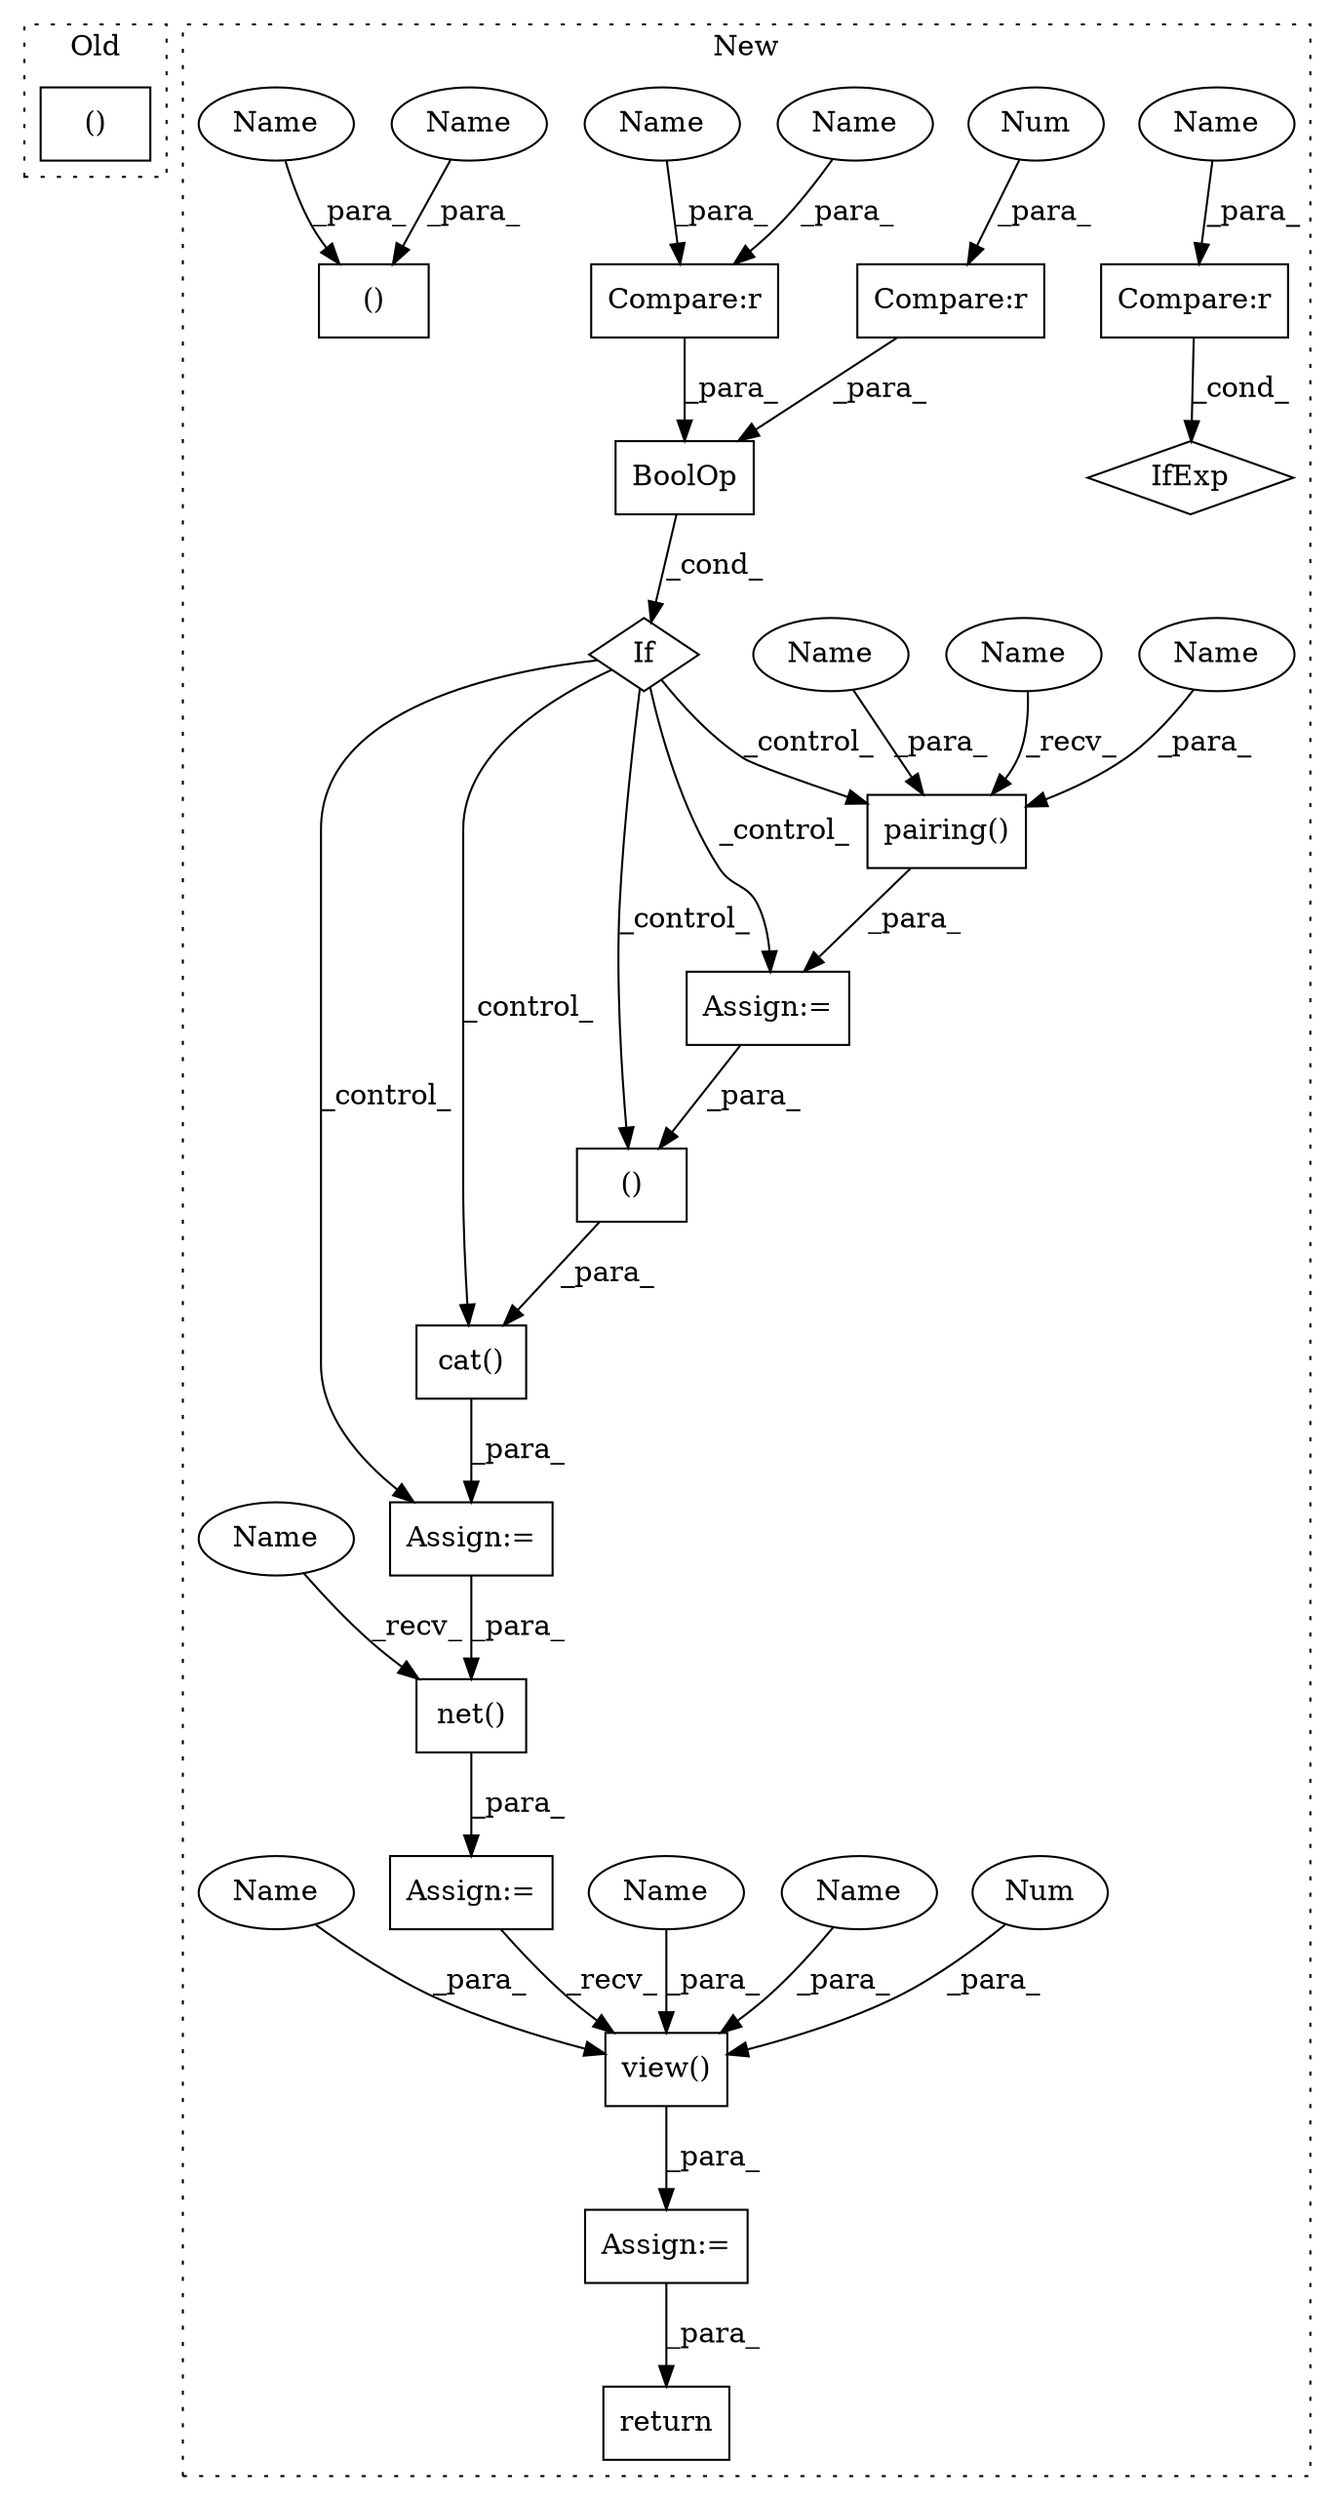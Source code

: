 digraph G {
subgraph cluster0 {
1 [label="()" a="54" s="4018" l="9" shape="box"];
label = "Old";
style="dotted";
}
subgraph cluster1 {
2 [label="net()" a="75" s="6136,6146" l="9,1" shape="box"];
3 [label="()" a="54" s="6080" l="3" shape="box"];
4 [label="If" a="96" s="5891,5934" l="3,14" shape="diamond"];
5 [label="pairing()" a="75" s="5957,5984" l="13,36" shape="box"];
6 [label="Compare:r" a="40" s="5894" l="17" shape="box"];
7 [label="Num" a="76" s="5910" l="1" shape="ellipse"];
8 [label="Compare:r" a="40" s="5916" l="18" shape="box"];
9 [label="view()" a="75" s="6160,6178" l="7,1" shape="box"];
10 [label="BoolOp" a="72" s="5894" l="40" shape="box"];
11 [label="cat()" a="75" s="6063,6084" l="10,8" shape="box"];
12 [label="Num" a="76" s="6176" l="2" shape="ellipse"];
13 [label="Assign:=" a="68" s="6157" l="3" shape="box"];
14 [label="Assign:=" a="68" s="5954" l="3" shape="box"];
15 [label="Assign:=" a="68" s="6133" l="3" shape="box"];
16 [label="Assign:=" a="68" s="6060" l="3" shape="box"];
17 [label="Compare:r" a="40" s="5713" l="11" shape="box"];
18 [label="IfExp" a="51" s="5709,5724" l="4,6" shape="diamond"];
19 [label="return" a="93" s="6208" l="7" shape="box"];
20 [label="()" a="54" s="5782" l="6" shape="box"];
21 [label="Name" a="87" s="5916" l="6" shape="ellipse"];
22 [label="Name" a="87" s="5970" l="6" shape="ellipse"];
23 [label="Name" a="87" s="5978" l="6" shape="ellipse"];
24 [label="Name" a="87" s="5720" l="4" shape="ellipse"];
25 [label="Name" a="87" s="5930" l="4" shape="ellipse"];
26 [label="Name" a="87" s="5784" l="1" shape="ellipse"];
27 [label="Name" a="87" s="6173" l="1" shape="ellipse"];
28 [label="Name" a="87" s="6170" l="1" shape="ellipse"];
29 [label="Name" a="87" s="5957" l="4" shape="ellipse"];
30 [label="Name" a="87" s="6136" l="4" shape="ellipse"];
31 [label="Name" a="87" s="5781" l="1" shape="ellipse"];
32 [label="Name" a="87" s="6167" l="1" shape="ellipse"];
label = "New";
style="dotted";
}
2 -> 15 [label="_para_"];
3 -> 11 [label="_para_"];
4 -> 16 [label="_control_"];
4 -> 3 [label="_control_"];
4 -> 5 [label="_control_"];
4 -> 11 [label="_control_"];
4 -> 14 [label="_control_"];
5 -> 14 [label="_para_"];
6 -> 10 [label="_para_"];
7 -> 6 [label="_para_"];
8 -> 10 [label="_para_"];
9 -> 13 [label="_para_"];
10 -> 4 [label="_cond_"];
11 -> 16 [label="_para_"];
12 -> 9 [label="_para_"];
13 -> 19 [label="_para_"];
14 -> 3 [label="_para_"];
15 -> 9 [label="_recv_"];
16 -> 2 [label="_para_"];
17 -> 18 [label="_cond_"];
21 -> 8 [label="_para_"];
22 -> 5 [label="_para_"];
23 -> 5 [label="_para_"];
24 -> 17 [label="_para_"];
25 -> 8 [label="_para_"];
26 -> 20 [label="_para_"];
27 -> 9 [label="_para_"];
28 -> 9 [label="_para_"];
29 -> 5 [label="_recv_"];
30 -> 2 [label="_recv_"];
31 -> 20 [label="_para_"];
32 -> 9 [label="_para_"];
}